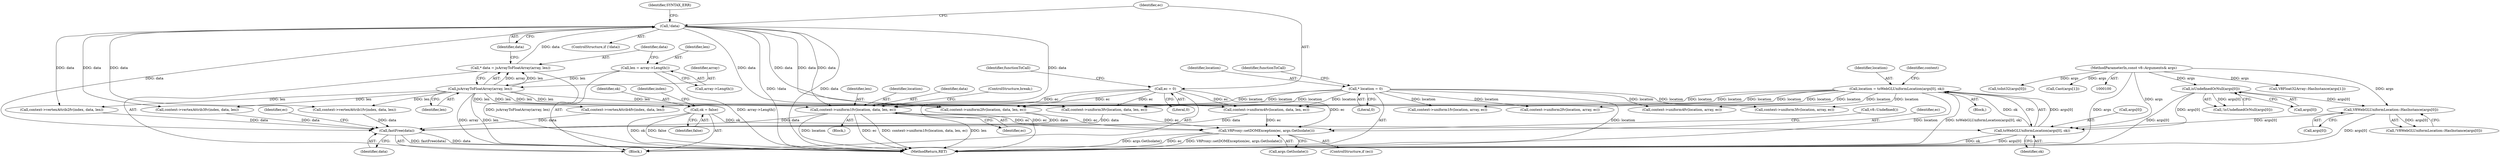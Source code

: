 digraph "0_Chrome_e9372a1bfd3588a80fcf49aa07321f0971dd6091_64@pointer" {
"1000283" [label="(Call,context->uniform1fv(location, data, len, ec))"];
"1000121" [label="(Call,* location = 0)"];
"1000155" [label="(Call,location = toWebGLUniformLocation(args[0], ok))"];
"1000157" [label="(Call,toWebGLUniformLocation(args[0], ok))"];
"1000147" [label="(Call,V8WebGLUniformLocation::HasInstance(args[0]))"];
"1000142" [label="(Call,isUndefinedOrNull(args[0]))"];
"1000101" [label="(MethodParameterIn,const v8::Arguments& args)"];
"1000112" [label="(Call,ok = false)"];
"1000267" [label="(Call,!data)"];
"1000261" [label="(Call,* data = jsArrayToFloatArray(array, len))"];
"1000263" [label="(Call,jsArrayToFloatArray(array, len))"];
"1000257" [label="(Call,len = array->Length())"];
"1000276" [label="(Call,ec = 0)"];
"1000337" [label="(Call,fastFree(data))"];
"1000341" [label="(Call,V8Proxy::setDOMException(ec, args.GetIsolate()))"];
"1000337" [label="(Call,fastFree(data))"];
"1000281" [label="(Block,)"];
"1000157" [label="(Call,toWebGLUniformLocation(args[0], ok))"];
"1000259" [label="(Call,array->Length())"];
"1000101" [label="(MethodParameterIn,const v8::Arguments& args)"];
"1000141" [label="(Call,!isUndefinedOrNull(args[0]))"];
"1000142" [label="(Call,isUndefinedOrNull(args[0]))"];
"1000283" [label="(Call,context->uniform1fv(location, data, len, ec))"];
"1000117" [label="(Identifier,index)"];
"1000268" [label="(Identifier,data)"];
"1000323" [label="(Call,context->vertexAttrib3fv(index, data, len))"];
"1000103" [label="(Block,)"];
"1000156" [label="(Identifier,location)"];
"1000168" [label="(Call,V8Float32Array::HasInstance(args[1]))"];
"1000123" [label="(Literal,0)"];
"1000265" [label="(Identifier,len)"];
"1000155" [label="(Call,location = toWebGLUniformLocation(args[0], ok))"];
"1000261" [label="(Call,* data = jsArrayToFloatArray(array, len))"];
"1000267" [label="(Call,!data)"];
"1000161" [label="(Identifier,ok)"];
"1000346" [label="(MethodReturn,RET)"];
"1000284" [label="(Identifier,location)"];
"1000129" [label="(Call,toInt32(args[0]))"];
"1000266" [label="(ControlStructure,if (!data))"];
"1000258" [label="(Identifier,len)"];
"1000113" [label="(Identifier,ok)"];
"1000317" [label="(Call,context->vertexAttrib2fv(index, data, len))"];
"1000164" [label="(Identifier,context)"];
"1000257" [label="(Call,len = array->Length())"];
"1000147" [label="(Call,V8WebGLUniformLocation::HasInstance(args[0]))"];
"1000311" [label="(Call,context->vertexAttrib1fv(index, data, len))"];
"1000112" [label="(Call,ok = false)"];
"1000280" [label="(Identifier,functionToCall)"];
"1000290" [label="(Call,context->uniform2fv(location, data, len, ec))"];
"1000252" [label="(Call,Cast(args[1]))"];
"1000297" [label="(Call,context->uniform3fv(location, data, len, ec))"];
"1000202" [label="(Call,context->uniform3fv(location, array, ec))"];
"1000134" [label="(Block,)"];
"1000287" [label="(Identifier,ec)"];
"1000262" [label="(Identifier,data)"];
"1000340" [label="(Identifier,ec)"];
"1000339" [label="(ControlStructure,if (ec))"];
"1000342" [label="(Identifier,ec)"];
"1000276" [label="(Call,ec = 0)"];
"1000122" [label="(Identifier,location)"];
"1000271" [label="(Identifier,SYNTAX_ERR)"];
"1000126" [label="(Identifier,functionToCall)"];
"1000196" [label="(Call,context->uniform2fv(location, array, ec))"];
"1000345" [label="(Call,v8::Undefined())"];
"1000341" [label="(Call,V8Proxy::setDOMException(ec, args.GetIsolate()))"];
"1000263" [label="(Call,jsArrayToFloatArray(array, len))"];
"1000304" [label="(Call,context->uniform4fv(location, data, len, ec))"];
"1000158" [label="(Call,args[0])"];
"1000329" [label="(Call,context->vertexAttrib4fv(index, data, len))"];
"1000285" [label="(Identifier,data)"];
"1000148" [label="(Call,args[0])"];
"1000114" [label="(Identifier,false)"];
"1000288" [label="(ControlStructure,break;)"];
"1000286" [label="(Identifier,len)"];
"1000146" [label="(Call,!V8WebGLUniformLocation::HasInstance(args[0]))"];
"1000264" [label="(Identifier,array)"];
"1000278" [label="(Literal,0)"];
"1000277" [label="(Identifier,ec)"];
"1000143" [label="(Call,args[0])"];
"1000338" [label="(Identifier,data)"];
"1000343" [label="(Call,args.GetIsolate())"];
"1000121" [label="(Call,* location = 0)"];
"1000208" [label="(Call,context->uniform4fv(location, array, ec))"];
"1000190" [label="(Call,context->uniform1fv(location, array, ec))"];
"1000283" -> "1000281"  [label="AST: "];
"1000283" -> "1000287"  [label="CFG: "];
"1000284" -> "1000283"  [label="AST: "];
"1000285" -> "1000283"  [label="AST: "];
"1000286" -> "1000283"  [label="AST: "];
"1000287" -> "1000283"  [label="AST: "];
"1000288" -> "1000283"  [label="CFG: "];
"1000283" -> "1000346"  [label="DDG: len"];
"1000283" -> "1000346"  [label="DDG: location"];
"1000283" -> "1000346"  [label="DDG: ec"];
"1000283" -> "1000346"  [label="DDG: context->uniform1fv(location, data, len, ec)"];
"1000121" -> "1000283"  [label="DDG: location"];
"1000155" -> "1000283"  [label="DDG: location"];
"1000267" -> "1000283"  [label="DDG: data"];
"1000263" -> "1000283"  [label="DDG: len"];
"1000276" -> "1000283"  [label="DDG: ec"];
"1000283" -> "1000337"  [label="DDG: data"];
"1000283" -> "1000341"  [label="DDG: ec"];
"1000121" -> "1000103"  [label="AST: "];
"1000121" -> "1000123"  [label="CFG: "];
"1000122" -> "1000121"  [label="AST: "];
"1000123" -> "1000121"  [label="AST: "];
"1000126" -> "1000121"  [label="CFG: "];
"1000121" -> "1000346"  [label="DDG: location"];
"1000121" -> "1000190"  [label="DDG: location"];
"1000121" -> "1000196"  [label="DDG: location"];
"1000121" -> "1000202"  [label="DDG: location"];
"1000121" -> "1000208"  [label="DDG: location"];
"1000121" -> "1000290"  [label="DDG: location"];
"1000121" -> "1000297"  [label="DDG: location"];
"1000121" -> "1000304"  [label="DDG: location"];
"1000155" -> "1000134"  [label="AST: "];
"1000155" -> "1000157"  [label="CFG: "];
"1000156" -> "1000155"  [label="AST: "];
"1000157" -> "1000155"  [label="AST: "];
"1000164" -> "1000155"  [label="CFG: "];
"1000155" -> "1000346"  [label="DDG: toWebGLUniformLocation(args[0], ok)"];
"1000155" -> "1000346"  [label="DDG: location"];
"1000157" -> "1000155"  [label="DDG: args[0]"];
"1000157" -> "1000155"  [label="DDG: ok"];
"1000155" -> "1000190"  [label="DDG: location"];
"1000155" -> "1000196"  [label="DDG: location"];
"1000155" -> "1000202"  [label="DDG: location"];
"1000155" -> "1000208"  [label="DDG: location"];
"1000155" -> "1000290"  [label="DDG: location"];
"1000155" -> "1000297"  [label="DDG: location"];
"1000155" -> "1000304"  [label="DDG: location"];
"1000157" -> "1000161"  [label="CFG: "];
"1000158" -> "1000157"  [label="AST: "];
"1000161" -> "1000157"  [label="AST: "];
"1000157" -> "1000346"  [label="DDG: args[0]"];
"1000157" -> "1000346"  [label="DDG: ok"];
"1000147" -> "1000157"  [label="DDG: args[0]"];
"1000142" -> "1000157"  [label="DDG: args[0]"];
"1000101" -> "1000157"  [label="DDG: args"];
"1000112" -> "1000157"  [label="DDG: ok"];
"1000147" -> "1000146"  [label="AST: "];
"1000147" -> "1000148"  [label="CFG: "];
"1000148" -> "1000147"  [label="AST: "];
"1000146" -> "1000147"  [label="CFG: "];
"1000147" -> "1000346"  [label="DDG: args[0]"];
"1000147" -> "1000146"  [label="DDG: args[0]"];
"1000142" -> "1000147"  [label="DDG: args[0]"];
"1000101" -> "1000147"  [label="DDG: args"];
"1000142" -> "1000141"  [label="AST: "];
"1000142" -> "1000143"  [label="CFG: "];
"1000143" -> "1000142"  [label="AST: "];
"1000141" -> "1000142"  [label="CFG: "];
"1000142" -> "1000346"  [label="DDG: args[0]"];
"1000142" -> "1000141"  [label="DDG: args[0]"];
"1000101" -> "1000142"  [label="DDG: args"];
"1000101" -> "1000100"  [label="AST: "];
"1000101" -> "1000346"  [label="DDG: args"];
"1000101" -> "1000129"  [label="DDG: args"];
"1000101" -> "1000168"  [label="DDG: args"];
"1000101" -> "1000252"  [label="DDG: args"];
"1000112" -> "1000103"  [label="AST: "];
"1000112" -> "1000114"  [label="CFG: "];
"1000113" -> "1000112"  [label="AST: "];
"1000114" -> "1000112"  [label="AST: "];
"1000117" -> "1000112"  [label="CFG: "];
"1000112" -> "1000346"  [label="DDG: false"];
"1000112" -> "1000346"  [label="DDG: ok"];
"1000267" -> "1000266"  [label="AST: "];
"1000267" -> "1000268"  [label="CFG: "];
"1000268" -> "1000267"  [label="AST: "];
"1000271" -> "1000267"  [label="CFG: "];
"1000277" -> "1000267"  [label="CFG: "];
"1000267" -> "1000346"  [label="DDG: !data"];
"1000267" -> "1000346"  [label="DDG: data"];
"1000261" -> "1000267"  [label="DDG: data"];
"1000267" -> "1000290"  [label="DDG: data"];
"1000267" -> "1000297"  [label="DDG: data"];
"1000267" -> "1000304"  [label="DDG: data"];
"1000267" -> "1000311"  [label="DDG: data"];
"1000267" -> "1000317"  [label="DDG: data"];
"1000267" -> "1000323"  [label="DDG: data"];
"1000267" -> "1000329"  [label="DDG: data"];
"1000267" -> "1000337"  [label="DDG: data"];
"1000261" -> "1000103"  [label="AST: "];
"1000261" -> "1000263"  [label="CFG: "];
"1000262" -> "1000261"  [label="AST: "];
"1000263" -> "1000261"  [label="AST: "];
"1000268" -> "1000261"  [label="CFG: "];
"1000261" -> "1000346"  [label="DDG: jsArrayToFloatArray(array, len)"];
"1000263" -> "1000261"  [label="DDG: array"];
"1000263" -> "1000261"  [label="DDG: len"];
"1000263" -> "1000265"  [label="CFG: "];
"1000264" -> "1000263"  [label="AST: "];
"1000265" -> "1000263"  [label="AST: "];
"1000263" -> "1000346"  [label="DDG: len"];
"1000263" -> "1000346"  [label="DDG: array"];
"1000257" -> "1000263"  [label="DDG: len"];
"1000263" -> "1000290"  [label="DDG: len"];
"1000263" -> "1000297"  [label="DDG: len"];
"1000263" -> "1000304"  [label="DDG: len"];
"1000263" -> "1000311"  [label="DDG: len"];
"1000263" -> "1000317"  [label="DDG: len"];
"1000263" -> "1000323"  [label="DDG: len"];
"1000263" -> "1000329"  [label="DDG: len"];
"1000257" -> "1000103"  [label="AST: "];
"1000257" -> "1000259"  [label="CFG: "];
"1000258" -> "1000257"  [label="AST: "];
"1000259" -> "1000257"  [label="AST: "];
"1000262" -> "1000257"  [label="CFG: "];
"1000257" -> "1000346"  [label="DDG: array->Length()"];
"1000276" -> "1000103"  [label="AST: "];
"1000276" -> "1000278"  [label="CFG: "];
"1000277" -> "1000276"  [label="AST: "];
"1000278" -> "1000276"  [label="AST: "];
"1000280" -> "1000276"  [label="CFG: "];
"1000276" -> "1000346"  [label="DDG: ec"];
"1000276" -> "1000290"  [label="DDG: ec"];
"1000276" -> "1000297"  [label="DDG: ec"];
"1000276" -> "1000304"  [label="DDG: ec"];
"1000276" -> "1000341"  [label="DDG: ec"];
"1000337" -> "1000103"  [label="AST: "];
"1000337" -> "1000338"  [label="CFG: "];
"1000338" -> "1000337"  [label="AST: "];
"1000340" -> "1000337"  [label="CFG: "];
"1000337" -> "1000346"  [label="DDG: data"];
"1000337" -> "1000346"  [label="DDG: fastFree(data)"];
"1000329" -> "1000337"  [label="DDG: data"];
"1000297" -> "1000337"  [label="DDG: data"];
"1000304" -> "1000337"  [label="DDG: data"];
"1000323" -> "1000337"  [label="DDG: data"];
"1000290" -> "1000337"  [label="DDG: data"];
"1000311" -> "1000337"  [label="DDG: data"];
"1000317" -> "1000337"  [label="DDG: data"];
"1000341" -> "1000339"  [label="AST: "];
"1000341" -> "1000343"  [label="CFG: "];
"1000342" -> "1000341"  [label="AST: "];
"1000343" -> "1000341"  [label="AST: "];
"1000345" -> "1000341"  [label="CFG: "];
"1000341" -> "1000346"  [label="DDG: args.GetIsolate()"];
"1000341" -> "1000346"  [label="DDG: ec"];
"1000341" -> "1000346"  [label="DDG: V8Proxy::setDOMException(ec, args.GetIsolate())"];
"1000290" -> "1000341"  [label="DDG: ec"];
"1000297" -> "1000341"  [label="DDG: ec"];
"1000304" -> "1000341"  [label="DDG: ec"];
}
